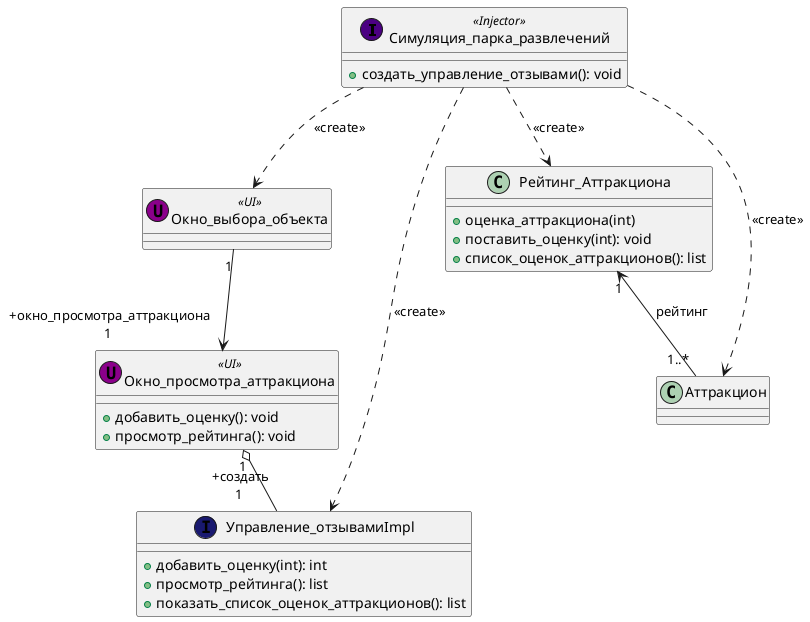 @startuml
Симуляция_парка_развлечений ..> Окно_выбора_объекта: <<create>>
Окно_выбора_объекта  "1" --> " +окно_просмотра_аттракциона\n1" Окно_просмотра_аттракциона
Симуляция_парка_развлечений ..> Управление_отзывамиImpl: <<create>>
Окно_просмотра_аттракциона "1" o-- " +создать\n1" Управление_отзывамиImpl
Симуляция_парка_развлечений ..> Рейтинг_Аттракциона: <<create>>
Симуляция_парка_развлечений ..> Аттракцион: <<create>>
Рейтинг_Аттракциона "1" <-- "1..*" Аттракцион: рейтинг

class Симуляция_парка_развлечений << (I,Indigo) Injector >> {
+ создать_управление_отзывами(): void
}

class Управление_отзывамиImpl << (I,MidnightBlue) >> {
    + добавить_оценку(int): int
    + просмотр_рейтинга(): list
    + показать_список_оценок_аттракционов(): list
}

class Окно_просмотра_аттракциона << (U,DarkMagenta) UI>> {
    + добавить_оценку(): void
    + просмотр_рейтинга(): void
}

class Рейтинг_Аттракциона {
    + оценка_аттракциона(int)
    + поставить_оценку(int): void
    + список_оценок_аттракционов(): list
}

class Аттракцион {
}

class Окно_выбора_объекта << (U,DarkMagenta) UI>> {
}


@enduml